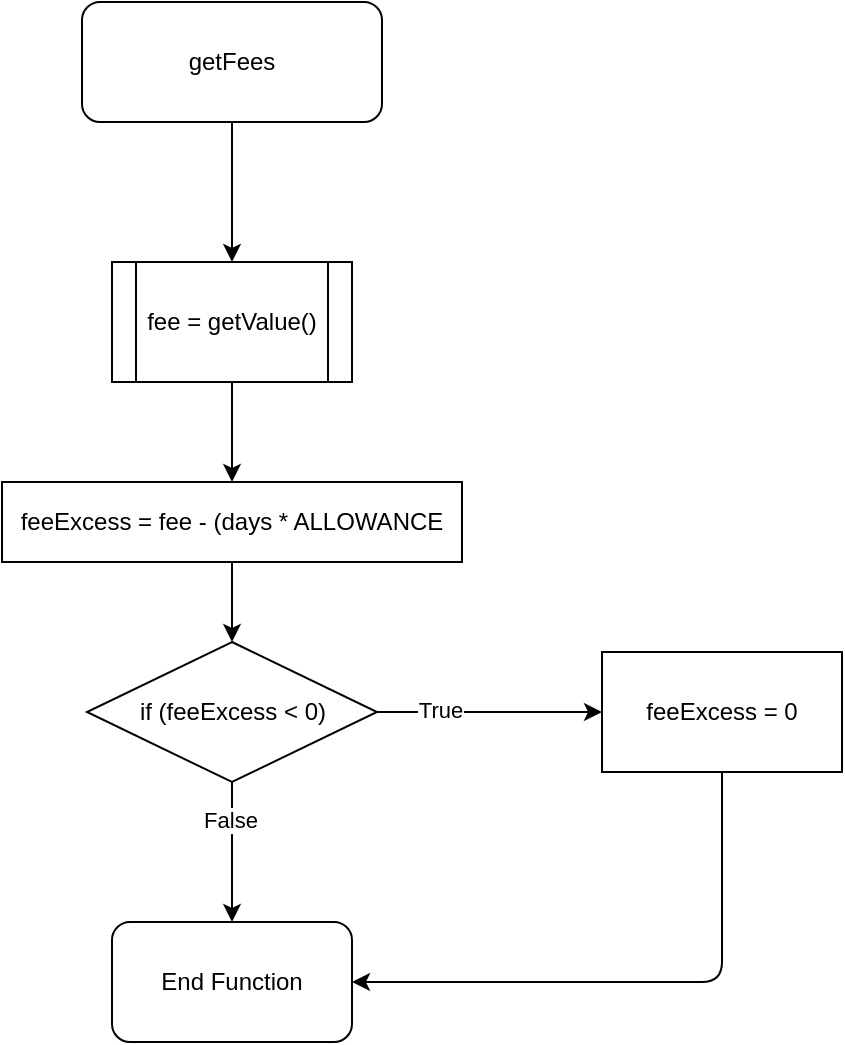 <mxfile version="13.8.9-1" type="device"><diagram id="C5RBs43oDa-KdzZeNtuy" name="Page-1"><mxGraphModel dx="1155" dy="664" grid="1" gridSize="10" guides="1" tooltips="1" connect="1" arrows="1" fold="1" page="1" pageScale="1" pageWidth="827" pageHeight="1169" math="0" shadow="0"><root><mxCell id="WIyWlLk6GJQsqaUBKTNV-0"/><mxCell id="WIyWlLk6GJQsqaUBKTNV-1" parent="WIyWlLk6GJQsqaUBKTNV-0"/><mxCell id="2kvGyigaXJuhNvCKW6Gr-0" value="getFees" style="rounded=1;whiteSpace=wrap;html=1;" vertex="1" parent="WIyWlLk6GJQsqaUBKTNV-1"><mxGeometry x="80" y="40" width="150" height="60" as="geometry"/></mxCell><mxCell id="2kvGyigaXJuhNvCKW6Gr-1" value="" style="endArrow=classic;html=1;exitX=0.5;exitY=1;exitDx=0;exitDy=0;" edge="1" parent="WIyWlLk6GJQsqaUBKTNV-1" source="2kvGyigaXJuhNvCKW6Gr-0"><mxGeometry width="50" height="50" relative="1" as="geometry"><mxPoint x="240" y="260" as="sourcePoint"/><mxPoint x="155" y="170" as="targetPoint"/></mxGeometry></mxCell><mxCell id="2kvGyigaXJuhNvCKW6Gr-2" value="fee = getValue()" style="shape=process;whiteSpace=wrap;html=1;backgroundOutline=1;" vertex="1" parent="WIyWlLk6GJQsqaUBKTNV-1"><mxGeometry x="95" y="170" width="120" height="60" as="geometry"/></mxCell><mxCell id="2kvGyigaXJuhNvCKW6Gr-3" value="" style="endArrow=classic;html=1;exitX=0.5;exitY=1;exitDx=0;exitDy=0;" edge="1" parent="WIyWlLk6GJQsqaUBKTNV-1" source="2kvGyigaXJuhNvCKW6Gr-2"><mxGeometry width="50" height="50" relative="1" as="geometry"><mxPoint x="240" y="260" as="sourcePoint"/><mxPoint x="155" y="280" as="targetPoint"/></mxGeometry></mxCell><mxCell id="2kvGyigaXJuhNvCKW6Gr-4" value="feeExcess = fee - (days * ALLOWANCE" style="rounded=0;whiteSpace=wrap;html=1;" vertex="1" parent="WIyWlLk6GJQsqaUBKTNV-1"><mxGeometry x="40" y="280" width="230" height="40" as="geometry"/></mxCell><mxCell id="2kvGyigaXJuhNvCKW6Gr-5" value="" style="endArrow=classic;html=1;exitX=0.5;exitY=1;exitDx=0;exitDy=0;" edge="1" parent="WIyWlLk6GJQsqaUBKTNV-1" source="2kvGyigaXJuhNvCKW6Gr-4"><mxGeometry width="50" height="50" relative="1" as="geometry"><mxPoint x="240" y="390" as="sourcePoint"/><mxPoint x="155" y="360" as="targetPoint"/></mxGeometry></mxCell><mxCell id="2kvGyigaXJuhNvCKW6Gr-6" value="if (feeExcess &amp;lt; 0)" style="rhombus;whiteSpace=wrap;html=1;" vertex="1" parent="WIyWlLk6GJQsqaUBKTNV-1"><mxGeometry x="82.5" y="360" width="145" height="70" as="geometry"/></mxCell><mxCell id="2kvGyigaXJuhNvCKW6Gr-7" value="" style="endArrow=classic;html=1;exitX=1;exitY=0.5;exitDx=0;exitDy=0;" edge="1" parent="WIyWlLk6GJQsqaUBKTNV-1" source="2kvGyigaXJuhNvCKW6Gr-6"><mxGeometry width="50" height="50" relative="1" as="geometry"><mxPoint x="240" y="390" as="sourcePoint"/><mxPoint x="340" y="395" as="targetPoint"/></mxGeometry></mxCell><mxCell id="2kvGyigaXJuhNvCKW6Gr-8" value="True" style="edgeLabel;html=1;align=center;verticalAlign=middle;resizable=0;points=[];" vertex="1" connectable="0" parent="2kvGyigaXJuhNvCKW6Gr-7"><mxGeometry x="-0.449" y="1" relative="1" as="geometry"><mxPoint as="offset"/></mxGeometry></mxCell><mxCell id="2kvGyigaXJuhNvCKW6Gr-9" value="feeExcess = 0" style="rounded=0;whiteSpace=wrap;html=1;" vertex="1" parent="WIyWlLk6GJQsqaUBKTNV-1"><mxGeometry x="340" y="365" width="120" height="60" as="geometry"/></mxCell><mxCell id="2kvGyigaXJuhNvCKW6Gr-10" value="" style="endArrow=classic;html=1;exitX=0.5;exitY=1;exitDx=0;exitDy=0;" edge="1" parent="WIyWlLk6GJQsqaUBKTNV-1" source="2kvGyigaXJuhNvCKW6Gr-6"><mxGeometry width="50" height="50" relative="1" as="geometry"><mxPoint x="240" y="440" as="sourcePoint"/><mxPoint x="155" y="500" as="targetPoint"/></mxGeometry></mxCell><mxCell id="2kvGyigaXJuhNvCKW6Gr-12" value="False" style="edgeLabel;html=1;align=center;verticalAlign=middle;resizable=0;points=[];" vertex="1" connectable="0" parent="2kvGyigaXJuhNvCKW6Gr-10"><mxGeometry x="-0.46" y="-1" relative="1" as="geometry"><mxPoint as="offset"/></mxGeometry></mxCell><mxCell id="2kvGyigaXJuhNvCKW6Gr-13" value="End Function" style="rounded=1;whiteSpace=wrap;html=1;" vertex="1" parent="WIyWlLk6GJQsqaUBKTNV-1"><mxGeometry x="95" y="500" width="120" height="60" as="geometry"/></mxCell><mxCell id="2kvGyigaXJuhNvCKW6Gr-14" value="" style="endArrow=classic;html=1;exitX=0.5;exitY=1;exitDx=0;exitDy=0;entryX=1;entryY=0.5;entryDx=0;entryDy=0;" edge="1" parent="WIyWlLk6GJQsqaUBKTNV-1" source="2kvGyigaXJuhNvCKW6Gr-9" target="2kvGyigaXJuhNvCKW6Gr-13"><mxGeometry width="50" height="50" relative="1" as="geometry"><mxPoint x="397" y="440" as="sourcePoint"/><mxPoint x="290" y="480" as="targetPoint"/><Array as="points"><mxPoint x="400" y="530"/></Array></mxGeometry></mxCell></root></mxGraphModel></diagram></mxfile>